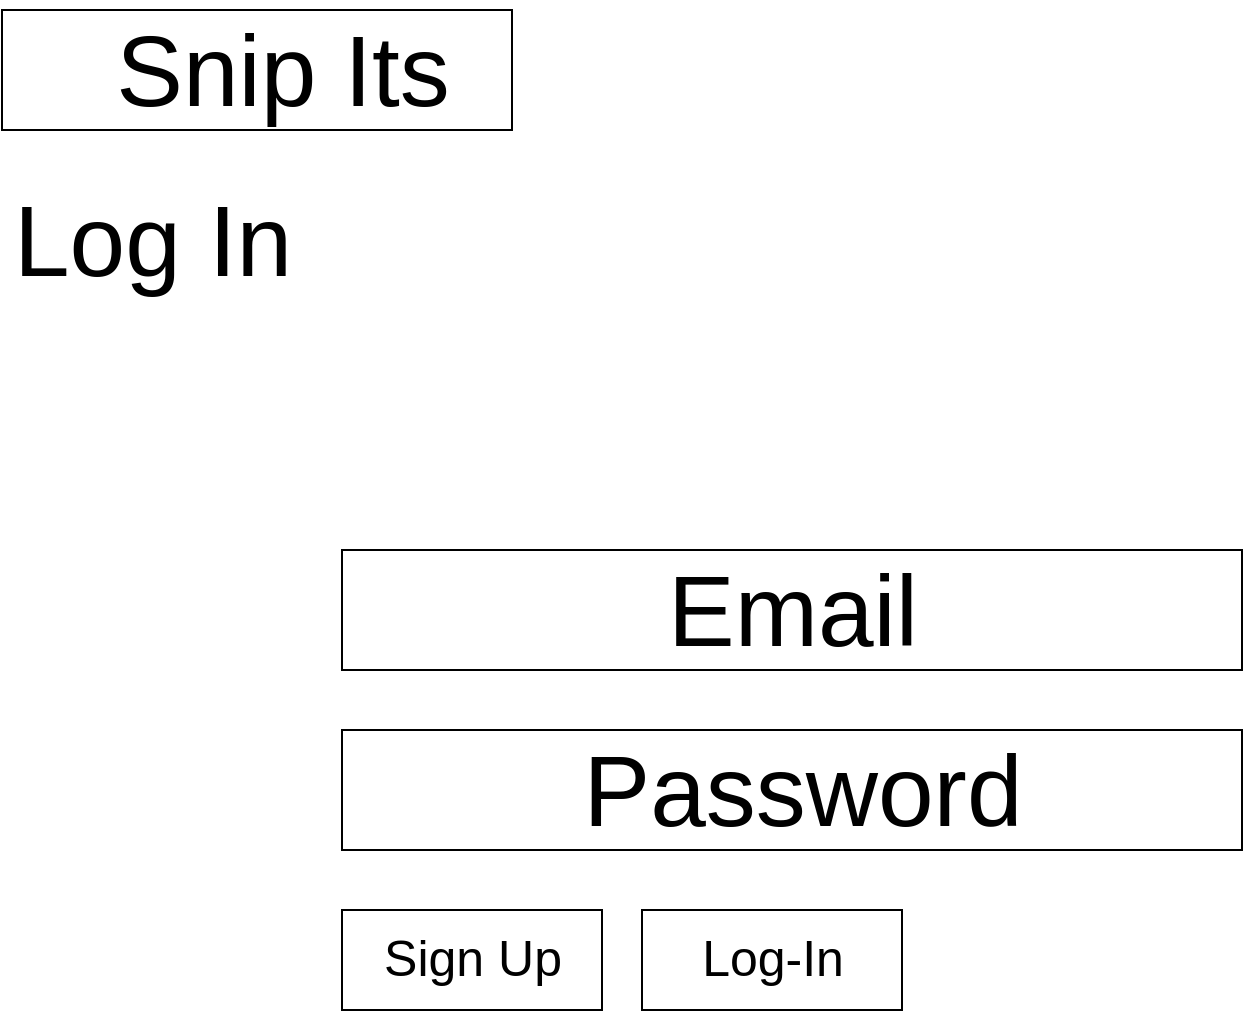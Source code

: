 <mxfile version="13.10.0" type="embed" pages="7">
    <diagram id="rMwAF_uRnOEji_af-N8W" name="Log In">
        <mxGraphModel dx="1204" dy="631" grid="1" gridSize="10" guides="1" tooltips="1" connect="1" arrows="1" fold="1" page="1" pageScale="1" pageWidth="850" pageHeight="1100" math="0" shadow="0">
            <root>
                <mxCell id="0"/>
                <mxCell id="1" parent="0"/>
                <mxCell id="2" value="Log In" style="text;html=1;resizable=0;autosize=1;align=center;verticalAlign=middle;points=[];fillColor=none;strokeColor=none;rounded=0;fontSize=50;" parent="1" vertex="1">
                    <mxGeometry x="20" y="90" width="150" height="70" as="geometry"/>
                </mxCell>
                <mxCell id="6" value="" style="whiteSpace=wrap;html=1;fontSize=50;" parent="1" vertex="1">
                    <mxGeometry x="340" y="460" width="130" height="50" as="geometry"/>
                </mxCell>
                <mxCell id="7" value="&lt;font style=&quot;font-size: 25px&quot;&gt;Log-In&lt;/font&gt;" style="text;html=1;resizable=0;autosize=1;align=center;verticalAlign=middle;points=[];fillColor=none;strokeColor=none;rounded=0;fontSize=50;" parent="1" vertex="1">
                    <mxGeometry x="360" y="440" width="90" height="70" as="geometry"/>
                </mxCell>
                <mxCell id="8" value="" style="whiteSpace=wrap;html=1;fontSize=50;" parent="1" vertex="1">
                    <mxGeometry x="190" y="460" width="130" height="50" as="geometry"/>
                </mxCell>
                <mxCell id="9" value="&lt;font style=&quot;font-size: 25px&quot;&gt;Sign Up&lt;/font&gt;" style="text;html=1;resizable=0;autosize=1;align=center;verticalAlign=middle;points=[];fillColor=none;strokeColor=none;rounded=0;fontSize=50;" parent="1" vertex="1">
                    <mxGeometry x="205" y="440" width="100" height="70" as="geometry"/>
                </mxCell>
                <mxCell id="11" value="" style="whiteSpace=wrap;html=1;fontSize=50;" parent="1" vertex="1">
                    <mxGeometry x="190" y="370" width="450" height="60" as="geometry"/>
                </mxCell>
                <mxCell id="12" value="" style="whiteSpace=wrap;html=1;fontSize=50;" parent="1" vertex="1">
                    <mxGeometry x="190" y="280" width="450" height="60" as="geometry"/>
                </mxCell>
                <mxCell id="13" value="Password" style="text;html=1;resizable=0;autosize=1;align=center;verticalAlign=middle;points=[];fillColor=none;strokeColor=none;rounded=0;fontSize=50;" parent="1" vertex="1">
                    <mxGeometry x="300" y="365" width="240" height="70" as="geometry"/>
                </mxCell>
                <mxCell id="14" value="Email" style="text;html=1;resizable=0;autosize=1;align=center;verticalAlign=middle;points=[];fillColor=none;strokeColor=none;rounded=0;fontSize=50;" parent="1" vertex="1">
                    <mxGeometry x="345" y="275" width="140" height="70" as="geometry"/>
                </mxCell>
                <mxCell id="15" value="" style="whiteSpace=wrap;html=1;fontSize=50;" parent="1" vertex="1">
                    <mxGeometry x="20" y="10" width="255" height="60" as="geometry"/>
                </mxCell>
                <mxCell id="16" value="Snip Its" style="text;html=1;resizable=0;autosize=1;align=center;verticalAlign=middle;points=[];fillColor=none;strokeColor=none;rounded=0;fontSize=50;" parent="1" vertex="1">
                    <mxGeometry x="70" y="5" width="180" height="70" as="geometry"/>
                </mxCell>
            </root>
        </mxGraphModel>
    </diagram>
    <diagram id="QH0mVIBQ-t_T0QWzpe5j" name="Sign Up">
        &#xa;        &#xa;&#xa;
        <mxGraphModel dx="1204" dy="713" grid="1" gridSize="10" guides="1" tooltips="1" connect="1" arrows="1" fold="1" page="1" pageScale="1" pageWidth="850" pageHeight="1100" math="0" shadow="0">
            &#xa;            &#xa;&#xa;
            <root>
                &#xa;                &#xa;&#xa;
                <mxCell id="GxW01RZV59rrJHg8ICjS-0"/>
                &#xa;                &#xa;&#xa;
                <mxCell id="GxW01RZV59rrJHg8ICjS-1" parent="GxW01RZV59rrJHg8ICjS-0"/>
                &#xa;                &#xa;&#xa;
                <mxCell id="CThn7wAQWD-tsHnmU6gw-0" value="Sign Up" style="text;html=1;resizable=0;autosize=1;align=center;verticalAlign=middle;points=[];fillColor=none;strokeColor=none;rounded=0;fontSize=50;" parent="GxW01RZV59rrJHg8ICjS-1" vertex="1">
                    &#xa;                    &#xa;&#xa;
                    <mxGeometry y="90" width="190" height="70" as="geometry"/>
                    &#xa;                    &#xa;&#xa;
                </mxCell>
                &#xa;                &#xa;&#xa;
                <mxCell id="CThn7wAQWD-tsHnmU6gw-3" value="" style="whiteSpace=wrap;html=1;fontSize=50;" parent="GxW01RZV59rrJHg8ICjS-1" vertex="1">
                    &#xa;                    &#xa;&#xa;
                    <mxGeometry x="190" y="640" width="130" height="50" as="geometry"/>
                    &#xa;                    &#xa;&#xa;
                </mxCell>
                &#xa;                &#xa;&#xa;
                <mxCell id="CThn7wAQWD-tsHnmU6gw-4" value="&lt;font style=&quot;font-size: 25px&quot;&gt;Sign Up&lt;/font&gt;" style="text;html=1;resizable=0;autosize=1;align=center;verticalAlign=middle;points=[];fillColor=none;strokeColor=none;rounded=0;fontSize=50;" parent="GxW01RZV59rrJHg8ICjS-1" vertex="1">
                    &#xa;                    &#xa;&#xa;
                    <mxGeometry x="205" y="620" width="100" height="70" as="geometry"/>
                    &#xa;                    &#xa;&#xa;
                </mxCell>
                &#xa;                &#xa;&#xa;
                <mxCell id="CThn7wAQWD-tsHnmU6gw-5" value="" style="whiteSpace=wrap;html=1;fontSize=50;" parent="GxW01RZV59rrJHg8ICjS-1" vertex="1">
                    &#xa;                    &#xa;&#xa;
                    <mxGeometry x="190" y="370" width="450" height="60" as="geometry"/>
                    &#xa;                    &#xa;&#xa;
                </mxCell>
                &#xa;                &#xa;&#xa;
                <mxCell id="CThn7wAQWD-tsHnmU6gw-6" value="" style="whiteSpace=wrap;html=1;fontSize=50;" parent="GxW01RZV59rrJHg8ICjS-1" vertex="1">
                    &#xa;                    &#xa;&#xa;
                    <mxGeometry x="190" y="280" width="450" height="60" as="geometry"/>
                    &#xa;                    &#xa;&#xa;
                </mxCell>
                &#xa;                &#xa;&#xa;
                <mxCell id="CThn7wAQWD-tsHnmU6gw-7" value="Password" style="text;html=1;resizable=0;autosize=1;align=center;verticalAlign=middle;points=[];fillColor=none;strokeColor=none;rounded=0;fontSize=50;" parent="GxW01RZV59rrJHg8ICjS-1" vertex="1">
                    &#xa;                    &#xa;&#xa;
                    <mxGeometry x="295" y="365" width="240" height="70" as="geometry"/>
                    &#xa;                    &#xa;&#xa;
                </mxCell>
                &#xa;                &#xa;&#xa;
                <mxCell id="CThn7wAQWD-tsHnmU6gw-8" value="Email" style="text;html=1;resizable=0;autosize=1;align=center;verticalAlign=middle;points=[];fillColor=none;strokeColor=none;rounded=0;fontSize=50;" parent="GxW01RZV59rrJHg8ICjS-1" vertex="1">
                    &#xa;                    &#xa;&#xa;
                    <mxGeometry x="345" y="275" width="140" height="70" as="geometry"/>
                    &#xa;                    &#xa;&#xa;
                </mxCell>
                &#xa;                &#xa;&#xa;
                <mxCell id="CThn7wAQWD-tsHnmU6gw-9" value="" style="whiteSpace=wrap;html=1;fontSize=50;" parent="GxW01RZV59rrJHg8ICjS-1" vertex="1">
                    &#xa;                    &#xa;&#xa;
                    <mxGeometry x="20" y="10" width="255" height="60" as="geometry"/>
                    &#xa;                    &#xa;&#xa;
                </mxCell>
                &#xa;                &#xa;&#xa;
                <mxCell id="CThn7wAQWD-tsHnmU6gw-10" value="Snip Its" style="text;html=1;resizable=0;autosize=1;align=center;verticalAlign=middle;points=[];fillColor=none;strokeColor=none;rounded=0;fontSize=50;" parent="GxW01RZV59rrJHg8ICjS-1" vertex="1">
                    &#xa;                    &#xa;&#xa;
                    <mxGeometry x="70" y="5" width="180" height="70" as="geometry"/>
                    &#xa;                    &#xa;&#xa;
                </mxCell>
                &#xa;                &#xa;&#xa;
                <mxCell id="CThn7wAQWD-tsHnmU6gw-11" value="" style="whiteSpace=wrap;html=1;fontSize=50;" parent="GxW01RZV59rrJHg8ICjS-1" vertex="1">
                    &#xa;                    &#xa;&#xa;
                    <mxGeometry x="190" y="460" width="450" height="60" as="geometry"/>
                    &#xa;                    &#xa;&#xa;
                </mxCell>
                &#xa;                &#xa;&#xa;
                <mxCell id="CThn7wAQWD-tsHnmU6gw-12" value="Password" style="text;html=1;resizable=0;autosize=1;align=center;verticalAlign=middle;points=[];fillColor=none;strokeColor=none;rounded=0;fontSize=50;" parent="GxW01RZV59rrJHg8ICjS-1" vertex="1">
                    &#xa;                    &#xa;&#xa;
                    <mxGeometry x="295" y="455" width="240" height="70" as="geometry"/>
                    &#xa;                    &#xa;&#xa;
                </mxCell>
                &#xa;                &#xa;&#xa;
                <mxCell id="CThn7wAQWD-tsHnmU6gw-13" value="" style="whiteSpace=wrap;html=1;fontSize=50;" parent="GxW01RZV59rrJHg8ICjS-1" vertex="1">
                    &#xa;                    &#xa;&#xa;
                    <mxGeometry x="190" y="190" width="450" height="60" as="geometry"/>
                    &#xa;                    &#xa;&#xa;
                </mxCell>
                &#xa;                &#xa;&#xa;
                <mxCell id="CThn7wAQWD-tsHnmU6gw-14" value="Username" style="text;html=1;resizable=0;autosize=1;align=center;verticalAlign=middle;points=[];fillColor=none;strokeColor=none;rounded=0;fontSize=50;" parent="GxW01RZV59rrJHg8ICjS-1" vertex="1">
                    &#xa;                    &#xa;&#xa;
                    <mxGeometry x="290" y="190" width="250" height="70" as="geometry"/>
                    &#xa;                    &#xa;&#xa;
                </mxCell>
                &#xa;                &#xa;&#xa;
                <mxCell id="0JVXmL1iFLtgxe8Ht82G-1" value="Upload Prof Photo" style="whiteSpace=wrap;html=1;fontSize=50;" parent="GxW01RZV59rrJHg8ICjS-1" vertex="1">
                    &#xa;                    &#xa;&#xa;
                    <mxGeometry x="190" y="550" width="450" height="60" as="geometry"/>
                    &#xa;                    &#xa;&#xa;
                </mxCell>
                &#xa;                &#xa;&#xa;
            </root>
            &#xa;            &#xa;&#xa;
        </mxGraphModel>
        &#xa;        &#xa;&#xa;
    </diagram>
    <diagram id="EYpLPjdK9Rqxc9zTNAC4" name="Main Page">
        &#xa;        &#xa;&#xa;
        <mxGraphModel dx="1204" dy="713" grid="1" gridSize="10" guides="1" tooltips="1" connect="1" arrows="1" fold="1" page="1" pageScale="1" pageWidth="850" pageHeight="1100" math="0" shadow="0">
            &#xa;            &#xa;&#xa;
            <root>
                &#xa;                &#xa;&#xa;
                <mxCell id="fa7Ti_G8AkBBuR_Z-fCr-0"/>
                &#xa;                &#xa;&#xa;
                <mxCell id="fa7Ti_G8AkBBuR_Z-fCr-1" parent="fa7Ti_G8AkBBuR_Z-fCr-0"/>
                &#xa;                &#xa;&#xa;
                <mxCell id="u4Vt3XTNyrWU5ilpByM7-0" value="" style="whiteSpace=wrap;html=1;fontSize=50;" parent="fa7Ti_G8AkBBuR_Z-fCr-1" vertex="1">
                    &#xa;                    &#xa;&#xa;
                    <mxGeometry width="1700" height="80" as="geometry"/>
                    &#xa;                    &#xa;&#xa;
                </mxCell>
                &#xa;                &#xa;&#xa;
                <mxCell id="u4Vt3XTNyrWU5ilpByM7-1" value="Navbar" style="text;html=1;resizable=0;autosize=1;align=center;verticalAlign=middle;points=[];fillColor=none;strokeColor=none;rounded=0;fontSize=50;" parent="fa7Ti_G8AkBBuR_Z-fCr-1" vertex="1">
                    &#xa;                    &#xa;&#xa;
                    <mxGeometry x="20" y="5" width="180" height="70" as="geometry"/>
                    &#xa;                    &#xa;&#xa;
                </mxCell>
                &#xa;                &#xa;&#xa;
                <mxCell id="u4Vt3XTNyrWU5ilpByM7-2" value="" style="whiteSpace=wrap;html=1;fontSize=50;" parent="fa7Ti_G8AkBBuR_Z-fCr-1" vertex="1">
                    &#xa;                    &#xa;&#xa;
                    <mxGeometry y="1020" width="1700" height="80" as="geometry"/>
                    &#xa;                    &#xa;&#xa;
                </mxCell>
                &#xa;                &#xa;&#xa;
                <mxCell id="u4Vt3XTNyrWU5ilpByM7-3" value="Footer" style="text;html=1;resizable=0;autosize=1;align=center;verticalAlign=middle;points=[];fillColor=none;strokeColor=none;rounded=0;fontSize=50;" parent="fa7Ti_G8AkBBuR_Z-fCr-1" vertex="1">
                    &#xa;                    &#xa;&#xa;
                    <mxGeometry x="770" y="1025" width="160" height="70" as="geometry"/>
                    &#xa;                    &#xa;&#xa;
                </mxCell>
                &#xa;                &#xa;&#xa;
                <mxCell id="u4Vt3XTNyrWU5ilpByM7-8" value="" style="whiteSpace=wrap;html=1;fontSize=50;" parent="fa7Ti_G8AkBBuR_Z-fCr-1" vertex="1">
                    &#xa;                    &#xa;&#xa;
                    <mxGeometry x="350" y="100" width="1330" height="890" as="geometry"/>
                    &#xa;                    &#xa;&#xa;
                </mxCell>
                &#xa;                &#xa;&#xa;
                <mxCell id="u4Vt3XTNyrWU5ilpByM7-9" value="Snip Its" style="whiteSpace=wrap;html=1;fontSize=50;" parent="fa7Ti_G8AkBBuR_Z-fCr-1" vertex="1">
                    &#xa;                    &#xa;&#xa;
                    <mxGeometry x="425" y="220" width="245" height="160" as="geometry"/>
                    &#xa;                    &#xa;&#xa;
                </mxCell>
                &#xa;                &#xa;&#xa;
                <mxCell id="u4Vt3XTNyrWU5ilpByM7-10" value="&lt;span&gt;Snip Its&lt;/span&gt;" style="whiteSpace=wrap;html=1;fontSize=50;" parent="fa7Ti_G8AkBBuR_Z-fCr-1" vertex="1">
                    &#xa;                    &#xa;&#xa;
                    <mxGeometry x="760" y="220" width="245" height="160" as="geometry"/>
                    &#xa;                    &#xa;&#xa;
                </mxCell>
                &#xa;                &#xa;&#xa;
                <mxCell id="u4Vt3XTNyrWU5ilpByM7-11" value="&lt;span&gt;Snip Its&lt;/span&gt;" style="whiteSpace=wrap;html=1;fontSize=50;" parent="fa7Ti_G8AkBBuR_Z-fCr-1" vertex="1">
                    &#xa;                    &#xa;&#xa;
                    <mxGeometry x="1390" y="220" width="245" height="160" as="geometry"/>
                    &#xa;                    &#xa;&#xa;
                </mxCell>
                &#xa;                &#xa;&#xa;
                <mxCell id="u4Vt3XTNyrWU5ilpByM7-12" value="&lt;span&gt;Snip Its&lt;/span&gt;" style="whiteSpace=wrap;html=1;fontSize=50;" parent="fa7Ti_G8AkBBuR_Z-fCr-1" vertex="1">
                    &#xa;                    &#xa;&#xa;
                    <mxGeometry x="1080" y="220" width="245" height="160" as="geometry"/>
                    &#xa;                    &#xa;&#xa;
                </mxCell>
                &#xa;                &#xa;&#xa;
                <mxCell id="u4Vt3XTNyrWU5ilpByM7-13" value="Snip Its" style="whiteSpace=wrap;html=1;fontSize=50;" parent="fa7Ti_G8AkBBuR_Z-fCr-1" vertex="1">
                    &#xa;                    &#xa;&#xa;
                    <mxGeometry x="425" y="470" width="245" height="160" as="geometry"/>
                    &#xa;                    &#xa;&#xa;
                </mxCell>
                &#xa;                &#xa;&#xa;
                <mxCell id="u4Vt3XTNyrWU5ilpByM7-14" value="&lt;span&gt;Snip Its&lt;/span&gt;" style="whiteSpace=wrap;html=1;fontSize=50;" parent="fa7Ti_G8AkBBuR_Z-fCr-1" vertex="1">
                    &#xa;                    &#xa;&#xa;
                    <mxGeometry x="420" y="760" width="245" height="160" as="geometry"/>
                    &#xa;                    &#xa;&#xa;
                </mxCell>
                &#xa;                &#xa;&#xa;
                <mxCell id="u4Vt3XTNyrWU5ilpByM7-15" value="&lt;span&gt;Snip Its&lt;/span&gt;" style="whiteSpace=wrap;html=1;fontSize=50;" parent="fa7Ti_G8AkBBuR_Z-fCr-1" vertex="1">
                    &#xa;                    &#xa;&#xa;
                    <mxGeometry x="760" y="470" width="245" height="160" as="geometry"/>
                    &#xa;                    &#xa;&#xa;
                </mxCell>
                &#xa;                &#xa;&#xa;
                <mxCell id="u4Vt3XTNyrWU5ilpByM7-16" value="&lt;span&gt;Snip Its&lt;/span&gt;" style="whiteSpace=wrap;html=1;fontSize=50;" parent="fa7Ti_G8AkBBuR_Z-fCr-1" vertex="1">
                    &#xa;                    &#xa;&#xa;
                    <mxGeometry x="1090" y="470" width="245" height="160" as="geometry"/>
                    &#xa;                    &#xa;&#xa;
                </mxCell>
                &#xa;                &#xa;&#xa;
                <mxCell id="u4Vt3XTNyrWU5ilpByM7-17" value="&lt;span&gt;Snip Its&lt;/span&gt;" style="whiteSpace=wrap;html=1;fontSize=50;" parent="fa7Ti_G8AkBBuR_Z-fCr-1" vertex="1">
                    &#xa;                    &#xa;&#xa;
                    <mxGeometry x="1390" y="460" width="245" height="160" as="geometry"/>
                    &#xa;                    &#xa;&#xa;
                </mxCell>
                &#xa;                &#xa;&#xa;
                <mxCell id="u4Vt3XTNyrWU5ilpByM7-18" value="&lt;span&gt;Snip Its&lt;/span&gt;" style="whiteSpace=wrap;html=1;fontSize=50;" parent="fa7Ti_G8AkBBuR_Z-fCr-1" vertex="1">
                    &#xa;                    &#xa;&#xa;
                    <mxGeometry x="760" y="760" width="245" height="160" as="geometry"/>
                    &#xa;                    &#xa;&#xa;
                </mxCell>
                &#xa;                &#xa;&#xa;
                <mxCell id="u4Vt3XTNyrWU5ilpByM7-19" value="&lt;span&gt;Snip Its&lt;/span&gt;" style="whiteSpace=wrap;html=1;fontSize=50;" parent="fa7Ti_G8AkBBuR_Z-fCr-1" vertex="1">
                    &#xa;                    &#xa;&#xa;
                    <mxGeometry x="1110" y="750" width="245" height="160" as="geometry"/>
                    &#xa;                    &#xa;&#xa;
                </mxCell>
                &#xa;                &#xa;&#xa;
                <mxCell id="u4Vt3XTNyrWU5ilpByM7-20" value="&lt;span&gt;Snip Its&lt;/span&gt;" style="whiteSpace=wrap;html=1;fontSize=50;" parent="fa7Ti_G8AkBBuR_Z-fCr-1" vertex="1">
                    &#xa;                    &#xa;&#xa;
                    <mxGeometry x="1410" y="750" width="245" height="160" as="geometry"/>
                    &#xa;                    &#xa;&#xa;
                </mxCell>
                &#xa;                &#xa;&#xa;
                <mxCell id="u4Vt3XTNyrWU5ilpByM7-21" value="Create Btn" style="whiteSpace=wrap;html=1;fontSize=25;" parent="fa7Ti_G8AkBBuR_Z-fCr-1" vertex="1">
                    &#xa;                    &#xa;&#xa;
                    <mxGeometry x="1515" y="140" width="120" height="60" as="geometry"/>
                    &#xa;                    &#xa;&#xa;
                </mxCell>
                &#xa;                &#xa;&#xa;
                <mxCell id="u4Vt3XTNyrWU5ilpByM7-23" value="" style="whiteSpace=wrap;html=1;fontSize=25;" parent="fa7Ti_G8AkBBuR_Z-fCr-1" vertex="1">
                    &#xa;                    &#xa;&#xa;
                    <mxGeometry x="20" y="100" width="300" height="890" as="geometry"/>
                    &#xa;                    &#xa;&#xa;
                </mxCell>
                &#xa;                &#xa;&#xa;
                <mxCell id="u4Vt3XTNyrWU5ilpByM7-24" value="Filters" style="whiteSpace=wrap;html=1;fontSize=25;" parent="fa7Ti_G8AkBBuR_Z-fCr-1" vertex="1">
                    &#xa;                    &#xa;&#xa;
                    <mxGeometry x="50" y="270" width="240" height="700" as="geometry"/>
                    &#xa;                    &#xa;&#xa;
                </mxCell>
                &#xa;                &#xa;&#xa;
                <mxCell id="u4Vt3XTNyrWU5ilpByM7-25" value="Search" style="whiteSpace=wrap;html=1;fontSize=25;" parent="fa7Ti_G8AkBBuR_Z-fCr-1" vertex="1">
                    &#xa;                    &#xa;&#xa;
                    <mxGeometry x="50" y="150" width="230" height="90" as="geometry"/>
                    &#xa;                    &#xa;&#xa;
                </mxCell>
                &#xa;                &#xa;&#xa;
                <mxCell id="lBEbaeHytGwvavyBjwhI-0" value="All Snip Its" style="whiteSpace=wrap;html=1;fontSize=25;" parent="fa7Ti_G8AkBBuR_Z-fCr-1" vertex="1">
                    &#xa;                    &#xa;&#xa;
                    <mxGeometry x="950" y="130" width="120" height="60" as="geometry"/>
                    &#xa;                    &#xa;&#xa;
                </mxCell>
                &#xa;                &#xa;&#xa;
            </root>
            &#xa;            &#xa;&#xa;
        </mxGraphModel>
        &#xa;        &#xa;&#xa;
    </diagram>
    <diagram id="BNum1VewSRDGRS1ak4OE" name="Profile">
        <mxGraphModel dx="1204" dy="631" grid="1" gridSize="10" guides="1" tooltips="1" connect="1" arrows="1" fold="1" page="1" pageScale="1" pageWidth="850" pageHeight="1100" math="0" shadow="0">
            <root>
                <mxCell id="WlDwBt7fqW8rS3JiSvJs-0"/>
                <mxCell id="WlDwBt7fqW8rS3JiSvJs-1" parent="WlDwBt7fqW8rS3JiSvJs-0"/>
                <mxCell id="WlDwBt7fqW8rS3JiSvJs-2" value="" style="whiteSpace=wrap;html=1;fontSize=50;" parent="WlDwBt7fqW8rS3JiSvJs-1" vertex="1">
                    <mxGeometry width="1700" height="80" as="geometry"/>
                </mxCell>
                <mxCell id="WlDwBt7fqW8rS3JiSvJs-3" value="Navbar" style="text;html=1;resizable=0;autosize=1;align=center;verticalAlign=middle;points=[];fillColor=none;strokeColor=none;rounded=0;fontSize=50;" parent="WlDwBt7fqW8rS3JiSvJs-1" vertex="1">
                    <mxGeometry x="20" y="5" width="180" height="70" as="geometry"/>
                </mxCell>
                <mxCell id="WlDwBt7fqW8rS3JiSvJs-4" value="" style="whiteSpace=wrap;html=1;fontSize=50;" parent="WlDwBt7fqW8rS3JiSvJs-1" vertex="1">
                    <mxGeometry y="1020" width="1700" height="80" as="geometry"/>
                </mxCell>
                <mxCell id="WlDwBt7fqW8rS3JiSvJs-5" value="Footer" style="text;html=1;resizable=0;autosize=1;align=center;verticalAlign=middle;points=[];fillColor=none;strokeColor=none;rounded=0;fontSize=50;" parent="WlDwBt7fqW8rS3JiSvJs-1" vertex="1">
                    <mxGeometry x="770" y="1025" width="160" height="70" as="geometry"/>
                </mxCell>
                <mxCell id="WlDwBt7fqW8rS3JiSvJs-6" value="" style="ellipse;whiteSpace=wrap;html=1;fontSize=50;" parent="WlDwBt7fqW8rS3JiSvJs-1" vertex="1">
                    <mxGeometry x="50" y="120" width="250" height="260" as="geometry"/>
                </mxCell>
                <mxCell id="WlDwBt7fqW8rS3JiSvJs-7" value="Profile Img" style="text;html=1;resizable=0;autosize=1;align=center;verticalAlign=middle;points=[];fillColor=none;strokeColor=none;rounded=0;fontSize=50;" parent="WlDwBt7fqW8rS3JiSvJs-1" vertex="1">
                    <mxGeometry x="50" y="210" width="250" height="70" as="geometry"/>
                </mxCell>
                <mxCell id="WlDwBt7fqW8rS3JiSvJs-8" value="" style="whiteSpace=wrap;html=1;fontSize=50;" parent="WlDwBt7fqW8rS3JiSvJs-1" vertex="1">
                    <mxGeometry x="40" y="400" width="280" height="280" as="geometry"/>
                </mxCell>
                <mxCell id="WlDwBt7fqW8rS3JiSvJs-9" value="Name/Info" style="text;html=1;resizable=0;autosize=1;align=center;verticalAlign=middle;points=[];fillColor=none;strokeColor=none;rounded=0;fontSize=50;" parent="WlDwBt7fqW8rS3JiSvJs-1" vertex="1">
                    <mxGeometry x="55" y="505" width="250" height="70" as="geometry"/>
                </mxCell>
                <mxCell id="WlDwBt7fqW8rS3JiSvJs-10" value="" style="whiteSpace=wrap;html=1;fontSize=50;" parent="WlDwBt7fqW8rS3JiSvJs-1" vertex="1">
                    <mxGeometry x="360" y="100" width="1320" height="900" as="geometry"/>
                </mxCell>
                <mxCell id="WlDwBt7fqW8rS3JiSvJs-11" value="Snip Its" style="whiteSpace=wrap;html=1;fontSize=50;" parent="WlDwBt7fqW8rS3JiSvJs-1" vertex="1">
                    <mxGeometry x="425" y="220" width="245" height="160" as="geometry"/>
                </mxCell>
                <mxCell id="WlDwBt7fqW8rS3JiSvJs-12" value="&lt;span&gt;Snip Its&lt;/span&gt;" style="whiteSpace=wrap;html=1;fontSize=50;" parent="WlDwBt7fqW8rS3JiSvJs-1" vertex="1">
                    <mxGeometry x="760" y="220" width="245" height="160" as="geometry"/>
                </mxCell>
                <mxCell id="WlDwBt7fqW8rS3JiSvJs-24" value="&lt;span&gt;Snip Its&lt;/span&gt;" style="whiteSpace=wrap;html=1;fontSize=50;" parent="WlDwBt7fqW8rS3JiSvJs-1" vertex="1">
                    <mxGeometry x="1390" y="220" width="245" height="160" as="geometry"/>
                </mxCell>
                <mxCell id="WlDwBt7fqW8rS3JiSvJs-25" value="&lt;span&gt;Snip Its&lt;/span&gt;" style="whiteSpace=wrap;html=1;fontSize=50;" parent="WlDwBt7fqW8rS3JiSvJs-1" vertex="1">
                    <mxGeometry x="1080" y="220" width="245" height="160" as="geometry"/>
                </mxCell>
                <mxCell id="WlDwBt7fqW8rS3JiSvJs-26" value="Snip Its" style="whiteSpace=wrap;html=1;fontSize=50;" parent="WlDwBt7fqW8rS3JiSvJs-1" vertex="1">
                    <mxGeometry x="425" y="470" width="245" height="160" as="geometry"/>
                </mxCell>
                <mxCell id="WlDwBt7fqW8rS3JiSvJs-27" value="&lt;span&gt;Snip Its&lt;/span&gt;" style="whiteSpace=wrap;html=1;fontSize=50;" parent="WlDwBt7fqW8rS3JiSvJs-1" vertex="1">
                    <mxGeometry x="420" y="760" width="245" height="160" as="geometry"/>
                </mxCell>
                <mxCell id="WlDwBt7fqW8rS3JiSvJs-28" value="&lt;span&gt;Snip Its&lt;/span&gt;" style="whiteSpace=wrap;html=1;fontSize=50;" parent="WlDwBt7fqW8rS3JiSvJs-1" vertex="1">
                    <mxGeometry x="760" y="470" width="245" height="160" as="geometry"/>
                </mxCell>
                <mxCell id="WlDwBt7fqW8rS3JiSvJs-29" value="&lt;span&gt;Snip Its&lt;/span&gt;" style="whiteSpace=wrap;html=1;fontSize=50;" parent="WlDwBt7fqW8rS3JiSvJs-1" vertex="1">
                    <mxGeometry x="1090" y="470" width="245" height="160" as="geometry"/>
                </mxCell>
                <mxCell id="WlDwBt7fqW8rS3JiSvJs-30" value="&lt;span&gt;Snip Its&lt;/span&gt;" style="whiteSpace=wrap;html=1;fontSize=50;" parent="WlDwBt7fqW8rS3JiSvJs-1" vertex="1">
                    <mxGeometry x="1390" y="460" width="245" height="160" as="geometry"/>
                </mxCell>
                <mxCell id="WlDwBt7fqW8rS3JiSvJs-31" value="&lt;span&gt;Snip Its&lt;/span&gt;" style="whiteSpace=wrap;html=1;fontSize=50;" parent="WlDwBt7fqW8rS3JiSvJs-1" vertex="1">
                    <mxGeometry x="760" y="760" width="245" height="160" as="geometry"/>
                </mxCell>
                <mxCell id="WlDwBt7fqW8rS3JiSvJs-32" value="&lt;span&gt;Snip Its&lt;/span&gt;" style="whiteSpace=wrap;html=1;fontSize=50;" parent="WlDwBt7fqW8rS3JiSvJs-1" vertex="1">
                    <mxGeometry x="1110" y="750" width="245" height="160" as="geometry"/>
                </mxCell>
                <mxCell id="WlDwBt7fqW8rS3JiSvJs-33" value="&lt;span&gt;Snip Its&lt;/span&gt;" style="whiteSpace=wrap;html=1;fontSize=50;" parent="WlDwBt7fqW8rS3JiSvJs-1" vertex="1">
                    <mxGeometry x="1410" y="750" width="245" height="160" as="geometry"/>
                </mxCell>
                <mxCell id="WlDwBt7fqW8rS3JiSvJs-34" value="Create Btn" style="whiteSpace=wrap;html=1;fontSize=25;" parent="WlDwBt7fqW8rS3JiSvJs-1" vertex="1">
                    <mxGeometry x="1515" y="140" width="120" height="60" as="geometry"/>
                </mxCell>
                <mxCell id="ghVxTTM9Z1yB0N-21N9q-0" value="Users Snip Its" style="whiteSpace=wrap;html=1;fontSize=25;" parent="WlDwBt7fqW8rS3JiSvJs-1" vertex="1">
                    <mxGeometry x="990" y="140" width="120" height="60" as="geometry"/>
                </mxCell>
                <mxCell id="mZP5UH-jQ9MI4EK8pSfL-0" value="&lt;font style=&quot;font-size: 22px&quot;&gt;X&lt;/font&gt;" style="whiteSpace=wrap;html=1;strokeWidth=1;fontSize=10;" parent="WlDwBt7fqW8rS3JiSvJs-1" vertex="1">
                    <mxGeometry x="620" y="340" width="50" height="40" as="geometry"/>
                </mxCell>
                <mxCell id="mZP5UH-jQ9MI4EK8pSfL-2" value="&lt;font style=&quot;font-size: 22px&quot;&gt;X&lt;/font&gt;" style="whiteSpace=wrap;html=1;strokeWidth=1;fontSize=10;" parent="WlDwBt7fqW8rS3JiSvJs-1" vertex="1">
                    <mxGeometry x="955" y="340" width="50" height="40" as="geometry"/>
                </mxCell>
                <mxCell id="mZP5UH-jQ9MI4EK8pSfL-3" value="&lt;font style=&quot;font-size: 22px&quot;&gt;X&lt;/font&gt;" style="whiteSpace=wrap;html=1;strokeWidth=1;fontSize=10;" parent="WlDwBt7fqW8rS3JiSvJs-1" vertex="1">
                    <mxGeometry x="1275" y="340" width="50" height="40" as="geometry"/>
                </mxCell>
                <mxCell id="mZP5UH-jQ9MI4EK8pSfL-4" value="&lt;font style=&quot;font-size: 22px&quot;&gt;X&lt;/font&gt;" style="whiteSpace=wrap;html=1;strokeWidth=1;fontSize=10;" parent="WlDwBt7fqW8rS3JiSvJs-1" vertex="1">
                    <mxGeometry x="1585" y="340" width="50" height="40" as="geometry"/>
                </mxCell>
                <mxCell id="mZP5UH-jQ9MI4EK8pSfL-5" value="&lt;font style=&quot;font-size: 22px&quot;&gt;X&lt;/font&gt;" style="whiteSpace=wrap;html=1;strokeWidth=1;fontSize=10;" parent="WlDwBt7fqW8rS3JiSvJs-1" vertex="1">
                    <mxGeometry x="620" y="590" width="50" height="40" as="geometry"/>
                </mxCell>
                <mxCell id="mZP5UH-jQ9MI4EK8pSfL-6" value="&lt;font style=&quot;font-size: 22px&quot;&gt;X&lt;/font&gt;" style="whiteSpace=wrap;html=1;strokeWidth=1;fontSize=10;" parent="WlDwBt7fqW8rS3JiSvJs-1" vertex="1">
                    <mxGeometry x="955" y="590" width="50" height="40" as="geometry"/>
                </mxCell>
                <mxCell id="mZP5UH-jQ9MI4EK8pSfL-7" value="&lt;font style=&quot;font-size: 22px&quot;&gt;X&lt;/font&gt;" style="whiteSpace=wrap;html=1;strokeWidth=1;fontSize=10;" parent="WlDwBt7fqW8rS3JiSvJs-1" vertex="1">
                    <mxGeometry x="1285" y="590" width="50" height="40" as="geometry"/>
                </mxCell>
                <mxCell id="mZP5UH-jQ9MI4EK8pSfL-8" value="&lt;font style=&quot;font-size: 22px&quot;&gt;X&lt;/font&gt;" style="whiteSpace=wrap;html=1;strokeWidth=1;fontSize=10;" parent="WlDwBt7fqW8rS3JiSvJs-1" vertex="1">
                    <mxGeometry x="1585" y="580" width="50" height="40" as="geometry"/>
                </mxCell>
                <mxCell id="mZP5UH-jQ9MI4EK8pSfL-9" value="&lt;font style=&quot;font-size: 22px&quot;&gt;X&lt;/font&gt;" style="whiteSpace=wrap;html=1;strokeWidth=1;fontSize=10;" parent="WlDwBt7fqW8rS3JiSvJs-1" vertex="1">
                    <mxGeometry x="615" y="880" width="50" height="40" as="geometry"/>
                </mxCell>
                <mxCell id="mZP5UH-jQ9MI4EK8pSfL-10" value="&lt;font style=&quot;font-size: 22px&quot;&gt;X&lt;/font&gt;" style="whiteSpace=wrap;html=1;strokeWidth=1;fontSize=10;" parent="WlDwBt7fqW8rS3JiSvJs-1" vertex="1">
                    <mxGeometry x="955" y="880" width="50" height="40" as="geometry"/>
                </mxCell>
                <mxCell id="mZP5UH-jQ9MI4EK8pSfL-11" value="&lt;font style=&quot;font-size: 22px&quot;&gt;X&lt;/font&gt;" style="whiteSpace=wrap;html=1;strokeWidth=1;fontSize=10;" parent="WlDwBt7fqW8rS3JiSvJs-1" vertex="1">
                    <mxGeometry x="1305" y="870" width="50" height="40" as="geometry"/>
                </mxCell>
                <mxCell id="mZP5UH-jQ9MI4EK8pSfL-12" value="&lt;font style=&quot;font-size: 22px&quot;&gt;X&lt;/font&gt;" style="whiteSpace=wrap;html=1;strokeWidth=1;fontSize=10;" parent="WlDwBt7fqW8rS3JiSvJs-1" vertex="1">
                    <mxGeometry x="1605" y="870" width="50" height="40" as="geometry"/>
                </mxCell>
            </root>
        </mxGraphModel>
    </diagram>
    <diagram id="mBiHvHK1Yv7yu0_ZXSmz" name="Input Card Component">
        &#xa;        &#xa;&#xa;
        <mxGraphModel dx="1204" dy="713" grid="1" gridSize="10" guides="1" tooltips="1" connect="1" arrows="1" fold="1" page="1" pageScale="1" pageWidth="850" pageHeight="1100" math="0" shadow="0">
            &#xa;            &#xa;&#xa;
            <root>
                &#xa;                &#xa;&#xa;
                <mxCell id="vwPmqKTdcRmygD_mxQOE-0"/>
                &#xa;                &#xa;&#xa;
                <mxCell id="vwPmqKTdcRmygD_mxQOE-1" parent="vwPmqKTdcRmygD_mxQOE-0"/>
                &#xa;                &#xa;&#xa;
                <mxCell id="fX6gpefZWmk5lpF7Ck0V-0" value="" style="whiteSpace=wrap;html=1;fontSize=25;" parent="vwPmqKTdcRmygD_mxQOE-1" vertex="1">
                    &#xa;                    &#xa;&#xa;
                    <mxGeometry x="110" y="100" width="630" height="600" as="geometry"/>
                    &#xa;                    &#xa;&#xa;
                </mxCell>
                &#xa;                &#xa;&#xa;
                <mxCell id="fX6gpefZWmk5lpF7Ck0V-1" value="Title" style="whiteSpace=wrap;html=1;fontSize=25;" parent="vwPmqKTdcRmygD_mxQOE-1" vertex="1">
                    &#xa;                    &#xa;&#xa;
                    <mxGeometry x="170" y="130" width="520" height="50" as="geometry"/>
                    &#xa;                    &#xa;&#xa;
                </mxCell>
                &#xa;                &#xa;&#xa;
                <mxCell id="fX6gpefZWmk5lpF7Ck0V-2" value="Snipt It" style="whiteSpace=wrap;html=1;fontSize=25;" parent="vwPmqKTdcRmygD_mxQOE-1" vertex="1">
                    &#xa;                    &#xa;&#xa;
                    <mxGeometry x="170" y="220" width="520" height="240" as="geometry"/>
                    &#xa;                    &#xa;&#xa;
                </mxCell>
                &#xa;                &#xa;&#xa;
                <mxCell id="fX6gpefZWmk5lpF7Ck0V-3" value="Category Drop Down" style="whiteSpace=wrap;html=1;fontSize=25;" parent="vwPmqKTdcRmygD_mxQOE-1" vertex="1">
                    &#xa;                    &#xa;&#xa;
                    <mxGeometry x="170" y="500" width="520" height="60" as="geometry"/>
                    &#xa;                    &#xa;&#xa;
                </mxCell>
                &#xa;                &#xa;&#xa;
                <mxCell id="fX6gpefZWmk5lpF7Ck0V-5" value="Submit" style="whiteSpace=wrap;html=1;fontSize=25;" parent="vwPmqKTdcRmygD_mxQOE-1" vertex="1">
                    &#xa;                    &#xa;&#xa;
                    <mxGeometry x="170" y="610" width="120" height="60" as="geometry"/>
                    &#xa;                    &#xa;&#xa;
                </mxCell>
                &#xa;                &#xa;&#xa;
                <mxCell id="fX6gpefZWmk5lpF7Ck0V-6" value="Cancel" style="whiteSpace=wrap;html=1;fontSize=25;" parent="vwPmqKTdcRmygD_mxQOE-1" vertex="1">
                    &#xa;                    &#xa;&#xa;
                    <mxGeometry x="320" y="610" width="120" height="60" as="geometry"/>
                    &#xa;                    &#xa;&#xa;
                </mxCell>
                &#xa;                &#xa;&#xa;
            </root>
            &#xa;            &#xa;&#xa;
        </mxGraphModel>
        &#xa;        &#xa;&#xa;
    </diagram>
    <diagram id="kM4ZVro7vqHfRSNEJo96" name="Snip It Component">
        &#xa;        &#xa;        &#xa;&#xa;&#xa;
        <mxGraphModel dx="1204" dy="558" grid="1" gridSize="10" guides="1" tooltips="1" connect="1" arrows="1" fold="1" page="1" pageScale="1" pageWidth="850" pageHeight="1100" math="0" shadow="0">
            &#xa;            &#xa;            &#xa;&#xa;&#xa;
            <root>
                &#xa;                &#xa;                &#xa;&#xa;&#xa;
                <mxCell id="YlaSCArcVVODbL-2ldp6-0"/>
                &#xa;                &#xa;                &#xa;&#xa;&#xa;
                <mxCell id="YlaSCArcVVODbL-2ldp6-1" parent="YlaSCArcVVODbL-2ldp6-0"/>
                &#xa;                &#xa;                &#xa;&#xa;&#xa;
                <mxCell id="XtPzE84KAWHGtHSspQYe-0" value="" style="whiteSpace=wrap;html=1;fontSize=25;" parent="YlaSCArcVVODbL-2ldp6-1" vertex="1">
                    &#xa;                    &#xa;                    &#xa;&#xa;&#xa;
                    <mxGeometry x="110" y="100" width="630" height="600" as="geometry"/>
                    &#xa;                    &#xa;                    &#xa;&#xa;&#xa;
                </mxCell>
                &#xa;                &#xa;                &#xa;&#xa;&#xa;
                <mxCell id="XtPzE84KAWHGtHSspQYe-1" value="Title" style="whiteSpace=wrap;html=1;fontSize=25;" parent="YlaSCArcVVODbL-2ldp6-1" vertex="1">
                    &#xa;                    &#xa;                    &#xa;&#xa;&#xa;
                    <mxGeometry x="170" y="130" width="520" height="50" as="geometry"/>
                    &#xa;                    &#xa;                    &#xa;&#xa;&#xa;
                </mxCell>
                &#xa;                &#xa;                &#xa;&#xa;&#xa;
                <mxCell id="XtPzE84KAWHGtHSspQYe-2" value="Snipt It" style="whiteSpace=wrap;html=1;fontSize=25;" parent="YlaSCArcVVODbL-2ldp6-1" vertex="1">
                    &#xa;                    &#xa;                    &#xa;&#xa;&#xa;
                    <mxGeometry x="165" y="200" width="525" height="450" as="geometry"/>
                    &#xa;                    &#xa;                    &#xa;&#xa;&#xa;
                </mxCell>
                &#xa;                &#xa;                &#xa;&#xa;&#xa;
                <mxCell id="9NgNh8PG0PWu56jsaDqd-0" value="&lt;font style=&quot;font-size: 20px&quot;&gt;Category&lt;/font&gt;" style="text;html=1;resizable=0;autosize=1;align=center;verticalAlign=middle;points=[];fillColor=none;strokeColor=none;rounded=0;" parent="YlaSCArcVVODbL-2ldp6-1" vertex="1">
                    &#xa;                    &#xa;                    &#xa;&#xa;&#xa;
                    <mxGeometry x="135" y="670" width="100" height="20" as="geometry"/>
                    &#xa;                    &#xa;                    &#xa;&#xa;&#xa;
                </mxCell>
                &#xa;                &#xa;                &#xa;&#xa;&#xa;
                <mxCell id="9NgNh8PG0PWu56jsaDqd-1" value="Date" style="text;html=1;resizable=0;autosize=1;align=center;verticalAlign=middle;points=[];fillColor=none;strokeColor=none;rounded=0;strokeWidth=8;fontSize=19;" parent="YlaSCArcVVODbL-2ldp6-1" vertex="1">
                    &#xa;                    &#xa;                    &#xa;&#xa;&#xa;
                    <mxGeometry x="635" y="665" width="60" height="30" as="geometry"/>
                    &#xa;                    &#xa;                    &#xa;&#xa;&#xa;
                </mxCell>
                &#xa;                &#xa;                &#xa;&#xa;&#xa;
            </root>
            &#xa;            &#xa;            &#xa;&#xa;&#xa;
        </mxGraphModel>
        &#xa;        &#xa;        &#xa;&#xa;&#xa;
    </diagram>
    <diagram id="_CI7XzxA5EbNb2dtriSv" name="DB Layout">
        &#xa;        &#xa;        &#xa;&#xa;&#xa;
        <mxGraphModel dx="1374" dy="790" grid="1" gridSize="10" guides="1" tooltips="1" connect="1" arrows="1" fold="1" page="1" pageScale="1" pageWidth="850" pageHeight="1100" math="0" shadow="0">
            &#xa;            &#xa;            &#xa;&#xa;&#xa;
            <root>
                &#xa;                &#xa;                &#xa;&#xa;&#xa;
                <mxCell id="Ys9fk0qrmuMmo6rujN_h-0"/>
                &#xa;                &#xa;                &#xa;&#xa;&#xa;
                <mxCell id="Ys9fk0qrmuMmo6rujN_h-1" parent="Ys9fk0qrmuMmo6rujN_h-0"/>
                &#xa;                &#xa;                &#xa;&#xa;&#xa;
                <mxCell id="Ys9fk0qrmuMmo6rujN_h-2" value="" style="shape=table;html=1;whiteSpace=wrap;startSize=0;container=1;collapsible=0;childLayout=tableLayout;" parent="Ys9fk0qrmuMmo6rujN_h-1" vertex="1">
                    &#xa;                    &#xa;                    &#xa;&#xa;&#xa;
                    <mxGeometry x="80" y="80" width="60" height="160" as="geometry"/>
                    &#xa;                    &#xa;                    &#xa;&#xa;&#xa;
                </mxCell>
                &#xa;                &#xa;                &#xa;&#xa;&#xa;
                <mxCell id="Ys9fk0qrmuMmo6rujN_h-3" value="" style="shape=partialRectangle;html=1;whiteSpace=wrap;collapsible=0;dropTarget=0;pointerEvents=0;fillColor=none;top=0;left=0;bottom=0;right=0;points=[[0,0.5],[1,0.5]];portConstraint=eastwest;" parent="Ys9fk0qrmuMmo6rujN_h-2" vertex="1">
                    &#xa;                    &#xa;                    &#xa;&#xa;&#xa;
                    <mxGeometry width="60" height="40" as="geometry"/>
                    &#xa;                    &#xa;                    &#xa;&#xa;&#xa;
                </mxCell>
                &#xa;                &#xa;                &#xa;&#xa;&#xa;
                <mxCell id="Ys9fk0qrmuMmo6rujN_h-4" value="Username" style="shape=partialRectangle;html=1;whiteSpace=wrap;connectable=0;overflow=hidden;fillColor=none;top=0;left=0;bottom=0;right=0;" parent="Ys9fk0qrmuMmo6rujN_h-3" vertex="1">
                    &#xa;                    &#xa;                    &#xa;&#xa;&#xa;
                    <mxGeometry width="60" height="40" as="geometry"/>
                    &#xa;                    &#xa;                    &#xa;&#xa;&#xa;
                </mxCell>
                &#xa;                &#xa;                &#xa;&#xa;&#xa;
                <mxCell id="Ys9fk0qrmuMmo6rujN_h-5" value="" style="shape=partialRectangle;html=1;whiteSpace=wrap;collapsible=0;dropTarget=0;pointerEvents=0;fillColor=none;top=0;left=0;bottom=0;right=0;points=[[0,0.5],[1,0.5]];portConstraint=eastwest;" parent="Ys9fk0qrmuMmo6rujN_h-2" vertex="1">
                    &#xa;                    &#xa;                    &#xa;&#xa;&#xa;
                    <mxGeometry y="40" width="60" height="40" as="geometry"/>
                    &#xa;                    &#xa;                    &#xa;&#xa;&#xa;
                </mxCell>
                &#xa;                &#xa;                &#xa;&#xa;&#xa;
                <mxCell id="Ys9fk0qrmuMmo6rujN_h-6" value="Email" style="shape=partialRectangle;html=1;whiteSpace=wrap;connectable=0;overflow=hidden;fillColor=none;top=0;left=0;bottom=0;right=0;" parent="Ys9fk0qrmuMmo6rujN_h-5" vertex="1">
                    &#xa;                    &#xa;                    &#xa;&#xa;&#xa;
                    <mxGeometry width="60" height="40" as="geometry"/>
                    &#xa;                    &#xa;                    &#xa;&#xa;&#xa;
                </mxCell>
                &#xa;                &#xa;                &#xa;&#xa;&#xa;
                <mxCell id="Ys9fk0qrmuMmo6rujN_h-7" value="" style="shape=partialRectangle;html=1;whiteSpace=wrap;collapsible=0;dropTarget=0;pointerEvents=0;fillColor=none;top=0;left=0;bottom=0;right=0;points=[[0,0.5],[1,0.5]];portConstraint=eastwest;" parent="Ys9fk0qrmuMmo6rujN_h-2" vertex="1">
                    &#xa;                    &#xa;                    &#xa;&#xa;&#xa;
                    <mxGeometry y="80" width="60" height="40" as="geometry"/>
                    &#xa;                    &#xa;                    &#xa;&#xa;&#xa;
                </mxCell>
                &#xa;                &#xa;                &#xa;&#xa;&#xa;
                <mxCell id="Ys9fk0qrmuMmo6rujN_h-8" value="Password" style="shape=partialRectangle;html=1;whiteSpace=wrap;connectable=0;overflow=hidden;fillColor=none;top=0;left=0;bottom=0;right=0;" parent="Ys9fk0qrmuMmo6rujN_h-7" vertex="1">
                    &#xa;                    &#xa;                    &#xa;&#xa;&#xa;
                    <mxGeometry width="60" height="40" as="geometry"/>
                    &#xa;                    &#xa;                    &#xa;&#xa;&#xa;
                </mxCell>
                &#xa;                &#xa;                &#xa;&#xa;&#xa;
                <mxCell id="Ys9fk0qrmuMmo6rujN_h-9" value="" style="shape=partialRectangle;html=1;whiteSpace=wrap;collapsible=0;dropTarget=0;pointerEvents=0;fillColor=none;top=0;left=0;bottom=0;right=0;points=[[0,0.5],[1,0.5]];portConstraint=eastwest;" parent="Ys9fk0qrmuMmo6rujN_h-2" vertex="1">
                    &#xa;                    &#xa;                    &#xa;&#xa;&#xa;
                    <mxGeometry y="120" width="60" height="40" as="geometry"/>
                    &#xa;                    &#xa;                    &#xa;&#xa;&#xa;
                </mxCell>
                &#xa;                &#xa;                &#xa;&#xa;&#xa;
                <mxCell id="Ys9fk0qrmuMmo6rujN_h-10" value="Profile" style="shape=partialRectangle;html=1;whiteSpace=wrap;connectable=0;overflow=hidden;fillColor=none;top=0;left=0;bottom=0;right=0;" parent="Ys9fk0qrmuMmo6rujN_h-9" vertex="1">
                    &#xa;                    &#xa;                    &#xa;&#xa;&#xa;
                    <mxGeometry width="60" height="40" as="geometry"/>
                    &#xa;                    &#xa;                    &#xa;&#xa;&#xa;
                </mxCell>
                &#xa;                &#xa;                &#xa;&#xa;&#xa;
                <mxCell id="lmvsAE0AkxsUw2c37gq6-0" style="edgeStyle=orthogonalEdgeStyle;rounded=0;orthogonalLoop=1;jettySize=auto;html=1;exitX=1;exitY=0.5;exitDx=0;exitDy=0;" parent="Ys9fk0qrmuMmo6rujN_h-1" source="Ys9fk0qrmuMmo6rujN_h-3" edge="1">
                    &#xa;                    &#xa;                    &#xa;&#xa;&#xa;
                    <mxGeometry relative="1" as="geometry">
                        &#xa;                        &#xa;                        &#xa;&#xa;&#xa;
                        <mxPoint x="230" y="270" as="targetPoint"/>
                        &#xa;                        &#xa;                        &#xa;&#xa;&#xa;
                        <Array as="points">
                            &#xa;                            &#xa;                            &#xa;&#xa;&#xa;
                            <mxPoint x="230" y="100"/>
                            &#xa;                            &#xa;                            &#xa;&#xa;&#xa;
                            <mxPoint x="230" y="280"/>
                            &#xa;                            &#xa;                            &#xa;&#xa;&#xa;
                        </Array>
                        &#xa;                        &#xa;                        &#xa;&#xa;&#xa;
                    </mxGeometry>
                    &#xa;                    &#xa;                    &#xa;&#xa;&#xa;
                </mxCell>
                &#xa;                &#xa;                &#xa;&#xa;&#xa;
                <mxCell id="lmvsAE0AkxsUw2c37gq6-1" value="" style="shape=table;html=1;whiteSpace=wrap;startSize=0;container=1;collapsible=0;childLayout=tableLayout;" parent="Ys9fk0qrmuMmo6rujN_h-1" vertex="1">
                    &#xa;                    &#xa;                    &#xa;&#xa;&#xa;
                    <mxGeometry x="200" y="280" width="60" height="160" as="geometry"/>
                    &#xa;                    &#xa;                    &#xa;&#xa;&#xa;
                </mxCell>
                &#xa;                &#xa;                &#xa;&#xa;&#xa;
                <mxCell id="lmvsAE0AkxsUw2c37gq6-2" value="" style="shape=partialRectangle;html=1;whiteSpace=wrap;collapsible=0;dropTarget=0;pointerEvents=0;fillColor=none;top=0;left=0;bottom=0;right=0;points=[[0,0.5],[1,0.5]];portConstraint=eastwest;" parent="lmvsAE0AkxsUw2c37gq6-1" vertex="1">
                    &#xa;                    &#xa;                    &#xa;&#xa;&#xa;
                    <mxGeometry width="60" height="40" as="geometry"/>
                    &#xa;                    &#xa;                    &#xa;&#xa;&#xa;
                </mxCell>
                &#xa;                &#xa;                &#xa;&#xa;&#xa;
                <mxCell id="lmvsAE0AkxsUw2c37gq6-3" value="Title" style="shape=partialRectangle;html=1;whiteSpace=wrap;connectable=0;overflow=hidden;fillColor=none;top=0;left=0;bottom=0;right=0;" parent="lmvsAE0AkxsUw2c37gq6-2" vertex="1">
                    &#xa;                    &#xa;                    &#xa;&#xa;&#xa;
                    <mxGeometry width="60" height="40" as="geometry"/>
                    &#xa;                    &#xa;                    &#xa;&#xa;&#xa;
                </mxCell>
                &#xa;                &#xa;                &#xa;&#xa;&#xa;
                <mxCell id="lmvsAE0AkxsUw2c37gq6-4" value="" style="shape=partialRectangle;html=1;whiteSpace=wrap;collapsible=0;dropTarget=0;pointerEvents=0;fillColor=none;top=0;left=0;bottom=0;right=0;points=[[0,0.5],[1,0.5]];portConstraint=eastwest;" parent="lmvsAE0AkxsUw2c37gq6-1" vertex="1">
                    &#xa;                    &#xa;                    &#xa;&#xa;&#xa;
                    <mxGeometry y="40" width="60" height="40" as="geometry"/>
                    &#xa;                    &#xa;                    &#xa;&#xa;&#xa;
                </mxCell>
                &#xa;                &#xa;                &#xa;&#xa;&#xa;
                <mxCell id="lmvsAE0AkxsUw2c37gq6-5" value="Category" style="shape=partialRectangle;html=1;whiteSpace=wrap;connectable=0;overflow=hidden;fillColor=none;top=0;left=0;bottom=0;right=0;" parent="lmvsAE0AkxsUw2c37gq6-4" vertex="1">
                    &#xa;                    &#xa;                    &#xa;&#xa;&#xa;
                    <mxGeometry width="60" height="40" as="geometry"/>
                    &#xa;                    &#xa;                    &#xa;&#xa;&#xa;
                </mxCell>
                &#xa;                &#xa;                &#xa;&#xa;&#xa;
                <mxCell id="lmvsAE0AkxsUw2c37gq6-6" value="" style="shape=partialRectangle;html=1;whiteSpace=wrap;collapsible=0;dropTarget=0;pointerEvents=0;fillColor=none;top=0;left=0;bottom=0;right=0;points=[[0,0.5],[1,0.5]];portConstraint=eastwest;" parent="lmvsAE0AkxsUw2c37gq6-1" vertex="1">
                    &#xa;                    &#xa;                    &#xa;&#xa;&#xa;
                    <mxGeometry y="80" width="60" height="40" as="geometry"/>
                    &#xa;                    &#xa;                    &#xa;&#xa;&#xa;
                </mxCell>
                &#xa;                &#xa;                &#xa;&#xa;&#xa;
                <mxCell id="lmvsAE0AkxsUw2c37gq6-7" value="Content" style="shape=partialRectangle;html=1;whiteSpace=wrap;connectable=0;overflow=hidden;fillColor=none;top=0;left=0;bottom=0;right=0;" parent="lmvsAE0AkxsUw2c37gq6-6" vertex="1">
                    &#xa;                    &#xa;                    &#xa;&#xa;&#xa;
                    <mxGeometry width="60" height="40" as="geometry"/>
                    &#xa;                    &#xa;                    &#xa;&#xa;&#xa;
                </mxCell>
                &#xa;                &#xa;                &#xa;&#xa;&#xa;
                <mxCell id="lmvsAE0AkxsUw2c37gq6-22" style="shape=partialRectangle;html=1;whiteSpace=wrap;collapsible=0;dropTarget=0;pointerEvents=0;fillColor=none;top=0;left=0;bottom=0;right=0;points=[[0,0.5],[1,0.5]];portConstraint=eastwest;" parent="lmvsAE0AkxsUw2c37gq6-1" vertex="1">
                    &#xa;                    &#xa;                    &#xa;&#xa;&#xa;
                    <mxGeometry y="120" width="60" height="40" as="geometry"/>
                    &#xa;                    &#xa;                    &#xa;&#xa;&#xa;
                </mxCell>
                &#xa;                &#xa;                &#xa;&#xa;&#xa;
                <mxCell id="lmvsAE0AkxsUw2c37gq6-23" value="Date Created" style="shape=partialRectangle;html=1;whiteSpace=wrap;connectable=0;overflow=hidden;fillColor=none;top=0;left=0;bottom=0;right=0;" parent="lmvsAE0AkxsUw2c37gq6-22" vertex="1">
                    &#xa;                    &#xa;                    &#xa;&#xa;&#xa;
                    <mxGeometry width="60" height="40" as="geometry"/>
                    &#xa;                    &#xa;                    &#xa;&#xa;&#xa;
                </mxCell>
                &#xa;                &#xa;                &#xa;&#xa;&#xa;
                <mxCell id="lmvsAE0AkxsUw2c37gq6-8" value="" style="shape=table;html=1;whiteSpace=wrap;startSize=0;container=1;collapsible=0;childLayout=tableLayout;" parent="Ys9fk0qrmuMmo6rujN_h-1" vertex="1">
                    &#xa;                    &#xa;                    &#xa;&#xa;&#xa;
                    <mxGeometry x="480" y="320" width="60" height="200" as="geometry"/>
                    &#xa;                    &#xa;                    &#xa;&#xa;&#xa;
                </mxCell>
                &#xa;                &#xa;                &#xa;&#xa;&#xa;
                <mxCell id="lmvsAE0AkxsUw2c37gq6-9" value="" style="shape=partialRectangle;html=1;whiteSpace=wrap;collapsible=0;dropTarget=0;pointerEvents=0;fillColor=none;top=0;left=0;bottom=0;right=0;points=[[0,0.5],[1,0.5]];portConstraint=eastwest;" parent="lmvsAE0AkxsUw2c37gq6-8" vertex="1">
                    &#xa;                    &#xa;                    &#xa;&#xa;&#xa;
                    <mxGeometry width="60" height="40" as="geometry"/>
                    &#xa;                    &#xa;                    &#xa;&#xa;&#xa;
                </mxCell>
                &#xa;                &#xa;                &#xa;&#xa;&#xa;
                <mxCell id="lmvsAE0AkxsUw2c37gq6-10" value="category1" style="shape=partialRectangle;html=1;whiteSpace=wrap;connectable=0;overflow=hidden;fillColor=none;top=0;left=0;bottom=0;right=0;" parent="lmvsAE0AkxsUw2c37gq6-9" vertex="1">
                    &#xa;                    &#xa;                    &#xa;&#xa;&#xa;
                    <mxGeometry width="60" height="40" as="geometry"/>
                    &#xa;                    &#xa;                    &#xa;&#xa;&#xa;
                </mxCell>
                &#xa;                &#xa;                &#xa;&#xa;&#xa;
                <mxCell id="lmvsAE0AkxsUw2c37gq6-11" value="" style="shape=partialRectangle;html=1;whiteSpace=wrap;collapsible=0;dropTarget=0;pointerEvents=0;fillColor=none;top=0;left=0;bottom=0;right=0;points=[[0,0.5],[1,0.5]];portConstraint=eastwest;" parent="lmvsAE0AkxsUw2c37gq6-8" vertex="1">
                    &#xa;                    &#xa;                    &#xa;&#xa;&#xa;
                    <mxGeometry y="40" width="60" height="40" as="geometry"/>
                    &#xa;                    &#xa;                    &#xa;&#xa;&#xa;
                </mxCell>
                &#xa;                &#xa;                &#xa;&#xa;&#xa;
                <mxCell id="lmvsAE0AkxsUw2c37gq6-12" value="category2" style="shape=partialRectangle;html=1;whiteSpace=wrap;connectable=0;overflow=hidden;fillColor=none;top=0;left=0;bottom=0;right=0;" parent="lmvsAE0AkxsUw2c37gq6-11" vertex="1">
                    &#xa;                    &#xa;                    &#xa;&#xa;&#xa;
                    <mxGeometry width="60" height="40" as="geometry"/>
                    &#xa;                    &#xa;                    &#xa;&#xa;&#xa;
                </mxCell>
                &#xa;                &#xa;                &#xa;&#xa;&#xa;
                <mxCell id="lmvsAE0AkxsUw2c37gq6-13" value="" style="shape=partialRectangle;html=1;whiteSpace=wrap;collapsible=0;dropTarget=0;pointerEvents=0;fillColor=none;top=0;left=0;bottom=0;right=0;points=[[0,0.5],[1,0.5]];portConstraint=eastwest;" parent="lmvsAE0AkxsUw2c37gq6-8" vertex="1">
                    &#xa;                    &#xa;                    &#xa;&#xa;&#xa;
                    <mxGeometry y="80" width="60" height="40" as="geometry"/>
                    &#xa;                    &#xa;                    &#xa;&#xa;&#xa;
                </mxCell>
                &#xa;                &#xa;                &#xa;&#xa;&#xa;
                <mxCell id="lmvsAE0AkxsUw2c37gq6-14" value="category3" style="shape=partialRectangle;html=1;whiteSpace=wrap;connectable=0;overflow=hidden;fillColor=none;top=0;left=0;bottom=0;right=0;" parent="lmvsAE0AkxsUw2c37gq6-13" vertex="1">
                    &#xa;                    &#xa;                    &#xa;&#xa;&#xa;
                    <mxGeometry width="60" height="40" as="geometry"/>
                    &#xa;                    &#xa;                    &#xa;&#xa;&#xa;
                </mxCell>
                &#xa;                &#xa;                &#xa;&#xa;&#xa;
                <mxCell id="lmvsAE0AkxsUw2c37gq6-15" value="" style="shape=partialRectangle;html=1;whiteSpace=wrap;collapsible=0;dropTarget=0;pointerEvents=0;fillColor=none;top=0;left=0;bottom=0;right=0;points=[[0,0.5],[1,0.5]];portConstraint=eastwest;" parent="lmvsAE0AkxsUw2c37gq6-8" vertex="1">
                    &#xa;                    &#xa;                    &#xa;&#xa;&#xa;
                    <mxGeometry y="120" width="60" height="40" as="geometry"/>
                    &#xa;                    &#xa;                    &#xa;&#xa;&#xa;
                </mxCell>
                &#xa;                &#xa;                &#xa;&#xa;&#xa;
                <mxCell id="lmvsAE0AkxsUw2c37gq6-16" value="category4" style="shape=partialRectangle;html=1;whiteSpace=wrap;connectable=0;overflow=hidden;fillColor=none;top=0;left=0;bottom=0;right=0;" parent="lmvsAE0AkxsUw2c37gq6-15" vertex="1">
                    &#xa;                    &#xa;                    &#xa;&#xa;&#xa;
                    <mxGeometry width="60" height="40" as="geometry"/>
                    &#xa;                    &#xa;                    &#xa;&#xa;&#xa;
                </mxCell>
                &#xa;                &#xa;                &#xa;&#xa;&#xa;
                <mxCell id="lmvsAE0AkxsUw2c37gq6-17" value="" style="shape=partialRectangle;html=1;whiteSpace=wrap;collapsible=0;dropTarget=0;pointerEvents=0;fillColor=none;top=0;left=0;bottom=0;right=0;points=[[0,0.5],[1,0.5]];portConstraint=eastwest;" parent="lmvsAE0AkxsUw2c37gq6-8" vertex="1">
                    &#xa;                    &#xa;                    &#xa;&#xa;&#xa;
                    <mxGeometry y="160" width="60" height="40" as="geometry"/>
                    &#xa;                    &#xa;                    &#xa;&#xa;&#xa;
                </mxCell>
                &#xa;                &#xa;                &#xa;&#xa;&#xa;
                <mxCell id="lmvsAE0AkxsUw2c37gq6-18" value="category5" style="shape=partialRectangle;html=1;whiteSpace=wrap;connectable=0;overflow=hidden;fillColor=none;top=0;left=0;bottom=0;right=0;" parent="lmvsAE0AkxsUw2c37gq6-17" vertex="1">
                    &#xa;                    &#xa;                    &#xa;&#xa;&#xa;
                    <mxGeometry width="60" height="40" as="geometry"/>
                    &#xa;                    &#xa;                    &#xa;&#xa;&#xa;
                </mxCell>
                &#xa;                &#xa;                &#xa;&#xa;&#xa;
                <mxCell id="lmvsAE0AkxsUw2c37gq6-19" style="edgeStyle=orthogonalEdgeStyle;rounded=0;orthogonalLoop=1;jettySize=auto;html=1;exitX=1;exitY=0.5;exitDx=0;exitDy=0;entryX=0;entryY=0.5;entryDx=0;entryDy=0;" parent="Ys9fk0qrmuMmo6rujN_h-1" source="lmvsAE0AkxsUw2c37gq6-4" target="lmvsAE0AkxsUw2c37gq6-9" edge="1">
                    &#xa;                    &#xa;                    &#xa;&#xa;&#xa;
                    <mxGeometry relative="1" as="geometry"/>
                    &#xa;                    &#xa;                    &#xa;&#xa;&#xa;
                </mxCell>
                &#xa;                &#xa;                &#xa;&#xa;&#xa;
            </root>
            &#xa;            &#xa;            &#xa;&#xa;&#xa;
        </mxGraphModel>
        &#xa;        &#xa;        &#xa;&#xa;&#xa;
    </diagram>
</mxfile>